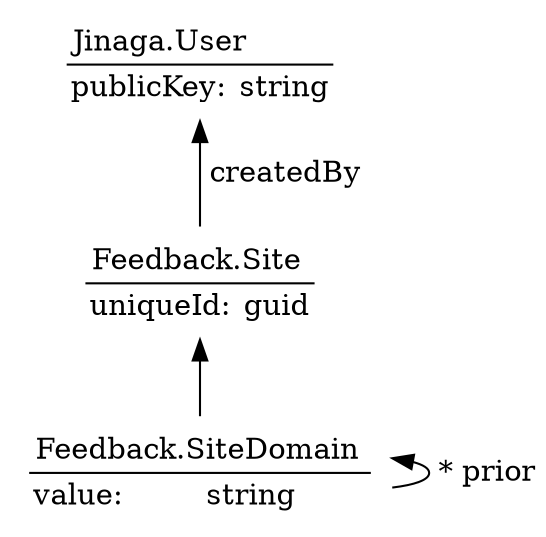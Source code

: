 digraph "A site owner creates a site" {
  rankdir=BT

  User [shape="none" label=<
    <TABLE border="0" cellborder="0">
    <tr><td align="left" colspan="2" border="1" sides="B">Jinaga.User</td></tr>
    <tr><td align="left">publicKey:</td><td align="left">string</td></tr>
    </TABLE>>]
  Site [shape="none" label=<
    <TABLE border="0" cellborder="0">
    <tr><td align="left" colspan="2" border="1" sides="B">Feedback.Site</td></tr>
    <tr><td align="left">uniqueId:</td><td align="left">guid</td></tr>
    </TABLE>>]
  SiteDomain [shape="none" label=<
    <TABLE border="0" cellborder="0">
    <tr><td align="left" colspan="2" border="1" sides="B">Feedback.SiteDomain</td></tr>
    <tr><td align="left">value:</td><td align="left">string</td></tr>
    </TABLE>>]

  Site -> User [label=" createdBy"]
  SiteDomain -> Site
  SiteDomain -> SiteDomain [label=" * prior"]
}